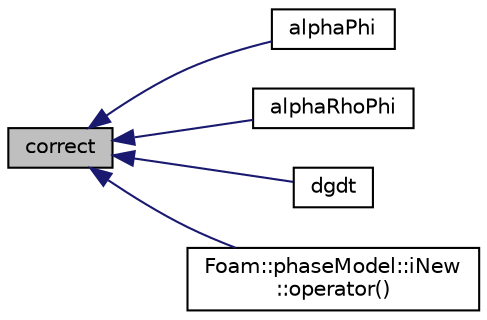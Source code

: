 digraph "correct"
{
  bgcolor="transparent";
  edge [fontname="Helvetica",fontsize="10",labelfontname="Helvetica",labelfontsize="10"];
  node [fontname="Helvetica",fontsize="10",shape=record];
  rankdir="LR";
  Node1 [label="correct",height=0.2,width=0.4,color="black", fillcolor="grey75", style="filled", fontcolor="black"];
  Node1 -> Node2 [dir="back",color="midnightblue",fontsize="10",style="solid",fontname="Helvetica"];
  Node2 [label="alphaPhi",height=0.2,width=0.4,color="black",URL="$a01841.html#ad4fa7eb1a78a64edddbfdefe090ffac0"];
  Node1 -> Node3 [dir="back",color="midnightblue",fontsize="10",style="solid",fontname="Helvetica"];
  Node3 [label="alphaRhoPhi",height=0.2,width=0.4,color="black",URL="$a01841.html#ac84568157c5a273492634b3211bf990d",tooltip="Return non-const access to the mass flux of the phase. "];
  Node1 -> Node4 [dir="back",color="midnightblue",fontsize="10",style="solid",fontname="Helvetica"];
  Node4 [label="dgdt",height=0.2,width=0.4,color="black",URL="$a01841.html#ad22a982fd906a6b6688870b9f3f4d00c",tooltip="Return access to phase divergence. "];
  Node1 -> Node5 [dir="back",color="midnightblue",fontsize="10",style="solid",fontname="Helvetica"];
  Node5 [label="Foam::phaseModel::iNew\l::operator()",height=0.2,width=0.4,color="black",URL="$a01071.html#ae95dfbd46024c595c9d962e961e141ed"];
}
